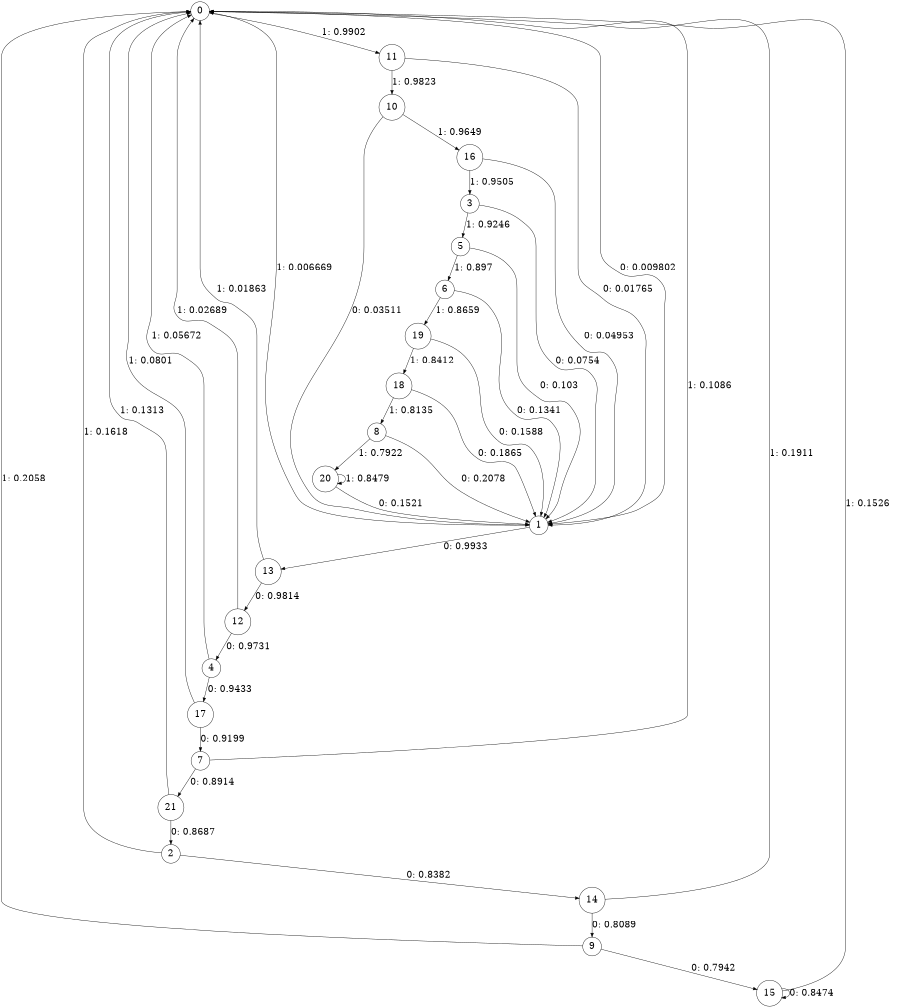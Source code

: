 digraph "ch4_face_source_L11" {
size = "6,8.5";
ratio = "fill";
node [shape = circle];
node [fontsize = 24];
edge [fontsize = 24];
0 -> 1 [label = "0: 0.009802  "];
0 -> 11 [label = "1: 0.9902   "];
1 -> 13 [label = "0: 0.9933   "];
1 -> 0 [label = "1: 0.006669  "];
2 -> 14 [label = "0: 0.8382   "];
2 -> 0 [label = "1: 0.1618   "];
3 -> 1 [label = "0: 0.0754   "];
3 -> 5 [label = "1: 0.9246   "];
4 -> 17 [label = "0: 0.9433   "];
4 -> 0 [label = "1: 0.05672  "];
5 -> 1 [label = "0: 0.103    "];
5 -> 6 [label = "1: 0.897    "];
6 -> 1 [label = "0: 0.1341   "];
6 -> 19 [label = "1: 0.8659   "];
7 -> 21 [label = "0: 0.8914   "];
7 -> 0 [label = "1: 0.1086   "];
8 -> 1 [label = "0: 0.2078   "];
8 -> 20 [label = "1: 0.7922   "];
9 -> 15 [label = "0: 0.7942   "];
9 -> 0 [label = "1: 0.2058   "];
10 -> 1 [label = "0: 0.03511  "];
10 -> 16 [label = "1: 0.9649   "];
11 -> 1 [label = "0: 0.01765  "];
11 -> 10 [label = "1: 0.9823   "];
12 -> 4 [label = "0: 0.9731   "];
12 -> 0 [label = "1: 0.02689  "];
13 -> 12 [label = "0: 0.9814   "];
13 -> 0 [label = "1: 0.01863  "];
14 -> 9 [label = "0: 0.8089   "];
14 -> 0 [label = "1: 0.1911   "];
15 -> 15 [label = "0: 0.8474   "];
15 -> 0 [label = "1: 0.1526   "];
16 -> 1 [label = "0: 0.04953  "];
16 -> 3 [label = "1: 0.9505   "];
17 -> 7 [label = "0: 0.9199   "];
17 -> 0 [label = "1: 0.0801   "];
18 -> 1 [label = "0: 0.1865   "];
18 -> 8 [label = "1: 0.8135   "];
19 -> 1 [label = "0: 0.1588   "];
19 -> 18 [label = "1: 0.8412   "];
20 -> 1 [label = "0: 0.1521   "];
20 -> 20 [label = "1: 0.8479   "];
21 -> 2 [label = "0: 0.8687   "];
21 -> 0 [label = "1: 0.1313   "];
}